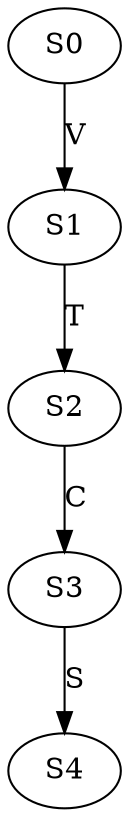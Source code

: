 strict digraph  {
	S0 -> S1 [ label = V ];
	S1 -> S2 [ label = T ];
	S2 -> S3 [ label = C ];
	S3 -> S4 [ label = S ];
}
